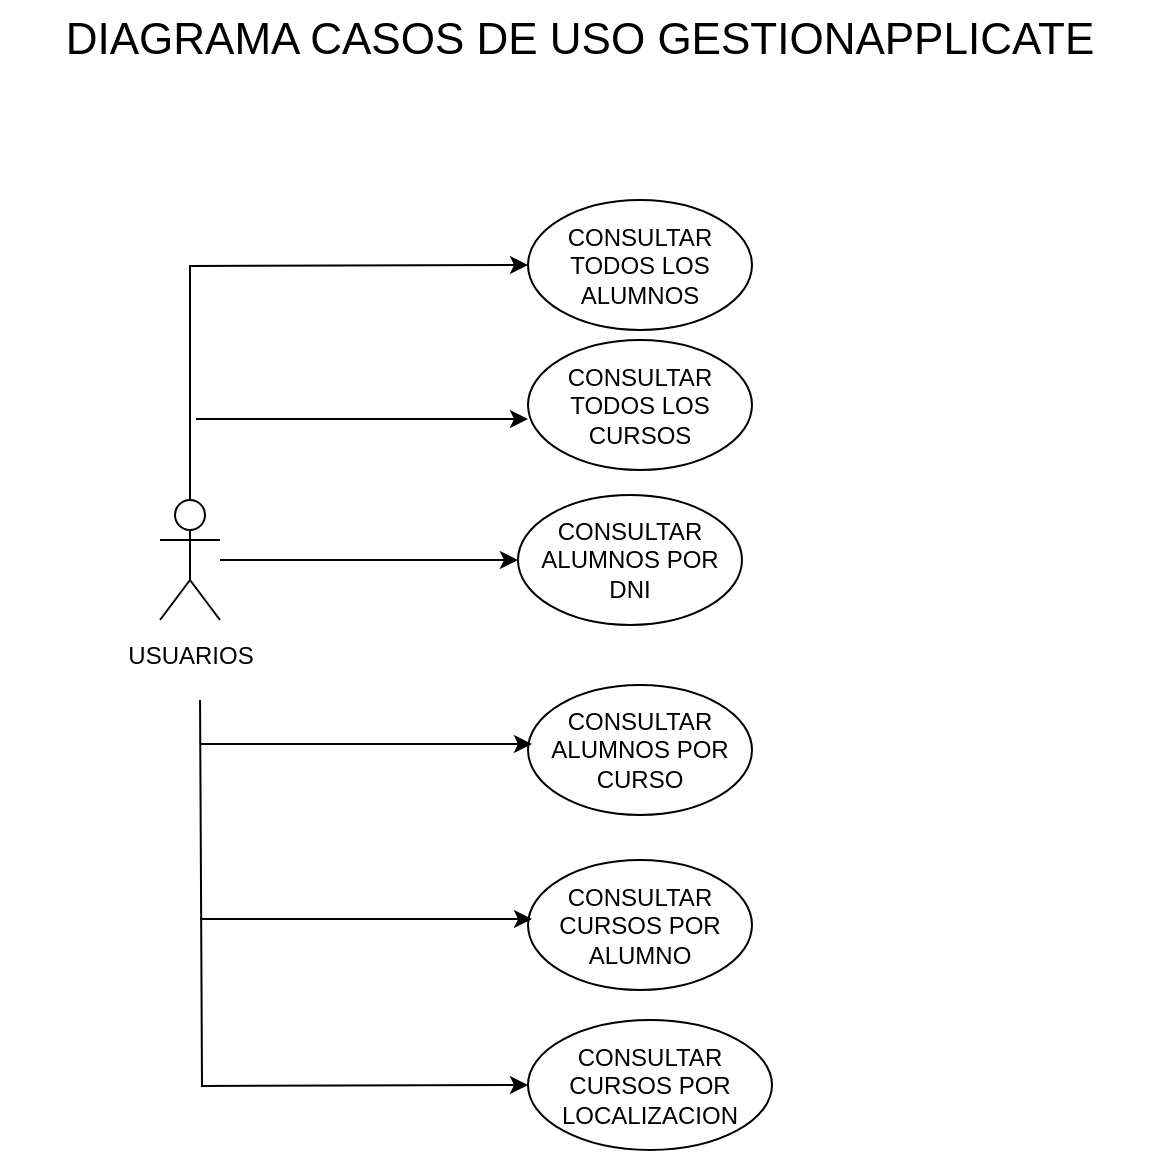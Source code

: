 <mxfile version="26.0.9">
  <diagram name="Página-1" id="1QB3ZOOMAZCcU8J9XIPx">
    <mxGraphModel dx="794" dy="511" grid="1" gridSize="10" guides="1" tooltips="1" connect="1" arrows="1" fold="1" page="1" pageScale="1" pageWidth="827" pageHeight="1169" math="0" shadow="0">
      <root>
        <mxCell id="0" />
        <mxCell id="1" parent="0" />
        <mxCell id="-R4ss9E-UghBabYP_VlL-2" value="&lt;font style=&quot;font-size: 22px;&quot;&gt;DIAGRAMA CASOS DE USO GESTIONAPPLICATE&lt;/font&gt;&lt;div style=&quot;font-size: 22px;&quot;&gt;&lt;br style=&quot;&quot;&gt;&lt;/div&gt;" style="text;html=1;align=center;verticalAlign=top;whiteSpace=wrap;rounded=0;fontSize=16;" parent="1" vertex="1">
          <mxGeometry x="130" y="50" width="580" height="30" as="geometry" />
        </mxCell>
        <mxCell id="-R4ss9E-UghBabYP_VlL-4" value="CONSULTAR TODOS LOS ALUMNOS" style="ellipse;whiteSpace=wrap;html=1;" parent="1" vertex="1">
          <mxGeometry x="394" y="150" width="112" height="65" as="geometry" />
        </mxCell>
        <mxCell id="-R4ss9E-UghBabYP_VlL-6" value="CONSULTAR TODOS LOS CURSOS" style="ellipse;whiteSpace=wrap;html=1;" parent="1" vertex="1">
          <mxGeometry x="394" y="220" width="112" height="65" as="geometry" />
        </mxCell>
        <mxCell id="-R4ss9E-UghBabYP_VlL-7" value="CONSULTAR ALUMNOS POR DNI" style="ellipse;whiteSpace=wrap;html=1;" parent="1" vertex="1">
          <mxGeometry x="389" y="297.5" width="112" height="65" as="geometry" />
        </mxCell>
        <mxCell id="-R4ss9E-UghBabYP_VlL-8" value="CONSULTAR ALUMNOS POR CURSO" style="ellipse;whiteSpace=wrap;html=1;" parent="1" vertex="1">
          <mxGeometry x="394" y="392.5" width="112" height="65" as="geometry" />
        </mxCell>
        <mxCell id="-R4ss9E-UghBabYP_VlL-9" value="CONSULTAR CURSOS POR LOCALIZACION" style="ellipse;whiteSpace=wrap;html=1;" parent="1" vertex="1">
          <mxGeometry x="394" y="560" width="122" height="65" as="geometry" />
        </mxCell>
        <mxCell id="-R4ss9E-UghBabYP_VlL-37" style="edgeStyle=orthogonalEdgeStyle;rounded=0;orthogonalLoop=1;jettySize=auto;html=1;" parent="1" edge="1">
          <mxGeometry relative="1" as="geometry">
            <mxPoint x="394" y="259.5" as="targetPoint" />
            <mxPoint x="228" y="259.5" as="sourcePoint" />
          </mxGeometry>
        </mxCell>
        <mxCell id="-R4ss9E-UghBabYP_VlL-38" style="edgeStyle=orthogonalEdgeStyle;rounded=0;orthogonalLoop=1;jettySize=auto;html=1;entryX=0;entryY=0.5;entryDx=0;entryDy=0;" parent="1" source="-R4ss9E-UghBabYP_VlL-42" target="-R4ss9E-UghBabYP_VlL-7" edge="1">
          <mxGeometry relative="1" as="geometry">
            <mxPoint x="270" y="329.5" as="sourcePoint" />
            <mxPoint x="386" y="329.5" as="targetPoint" />
          </mxGeometry>
        </mxCell>
        <mxCell id="-R4ss9E-UghBabYP_VlL-40" style="edgeStyle=orthogonalEdgeStyle;rounded=0;orthogonalLoop=1;jettySize=auto;html=1;" parent="1" edge="1">
          <mxGeometry relative="1" as="geometry">
            <mxPoint x="396" y="422" as="targetPoint" />
            <mxPoint x="230" y="422" as="sourcePoint" />
          </mxGeometry>
        </mxCell>
        <mxCell id="-R4ss9E-UghBabYP_VlL-42" value="" style="shape=umlActor;verticalLabelPosition=bottom;verticalAlign=top;html=1;outlineConnect=0;" parent="1" vertex="1">
          <mxGeometry x="210" y="300" width="30" height="60" as="geometry" />
        </mxCell>
        <mxCell id="KeUNX5xZIv87XdbmKmjB-1" value="" style="endArrow=classic;html=1;rounded=0;exitX=0.5;exitY=0;exitDx=0;exitDy=0;exitPerimeter=0;entryX=0;entryY=0.5;entryDx=0;entryDy=0;" parent="1" source="-R4ss9E-UghBabYP_VlL-42" target="-R4ss9E-UghBabYP_VlL-4" edge="1">
          <mxGeometry width="50" height="50" relative="1" as="geometry">
            <mxPoint x="210" y="230" as="sourcePoint" />
            <mxPoint x="226" y="180" as="targetPoint" />
            <Array as="points">
              <mxPoint x="225" y="183" />
            </Array>
          </mxGeometry>
        </mxCell>
        <mxCell id="KeUNX5xZIv87XdbmKmjB-3" value="" style="endArrow=classic;html=1;rounded=0;entryX=0;entryY=0.5;entryDx=0;entryDy=0;exitX=0.567;exitY=1.25;exitDx=0;exitDy=0;exitPerimeter=0;" parent="1" source="n4LpkMvgn9FUCIymc3Jk-1" target="-R4ss9E-UghBabYP_VlL-9" edge="1">
          <mxGeometry width="50" height="50" relative="1" as="geometry">
            <mxPoint x="230" y="480" as="sourcePoint" />
            <mxPoint x="561" y="470" as="targetPoint" />
            <Array as="points">
              <mxPoint x="231" y="593" />
            </Array>
          </mxGeometry>
        </mxCell>
        <mxCell id="n4LpkMvgn9FUCIymc3Jk-1" value="USUARIOS" style="text;html=1;align=center;verticalAlign=middle;whiteSpace=wrap;rounded=0;" parent="1" vertex="1">
          <mxGeometry x="187.5" y="362.5" width="75" height="30" as="geometry" />
        </mxCell>
        <mxCell id="VKRCqXJI67xcHW4EMx4J-1" value="CONSULTAR CURSOS POR ALUMNO" style="ellipse;whiteSpace=wrap;html=1;" vertex="1" parent="1">
          <mxGeometry x="394" y="480" width="112" height="65" as="geometry" />
        </mxCell>
        <mxCell id="VKRCqXJI67xcHW4EMx4J-2" style="edgeStyle=orthogonalEdgeStyle;rounded=0;orthogonalLoop=1;jettySize=auto;html=1;" edge="1" parent="1">
          <mxGeometry relative="1" as="geometry">
            <mxPoint x="396" y="509.5" as="targetPoint" />
            <mxPoint x="230" y="509.5" as="sourcePoint" />
          </mxGeometry>
        </mxCell>
      </root>
    </mxGraphModel>
  </diagram>
</mxfile>
